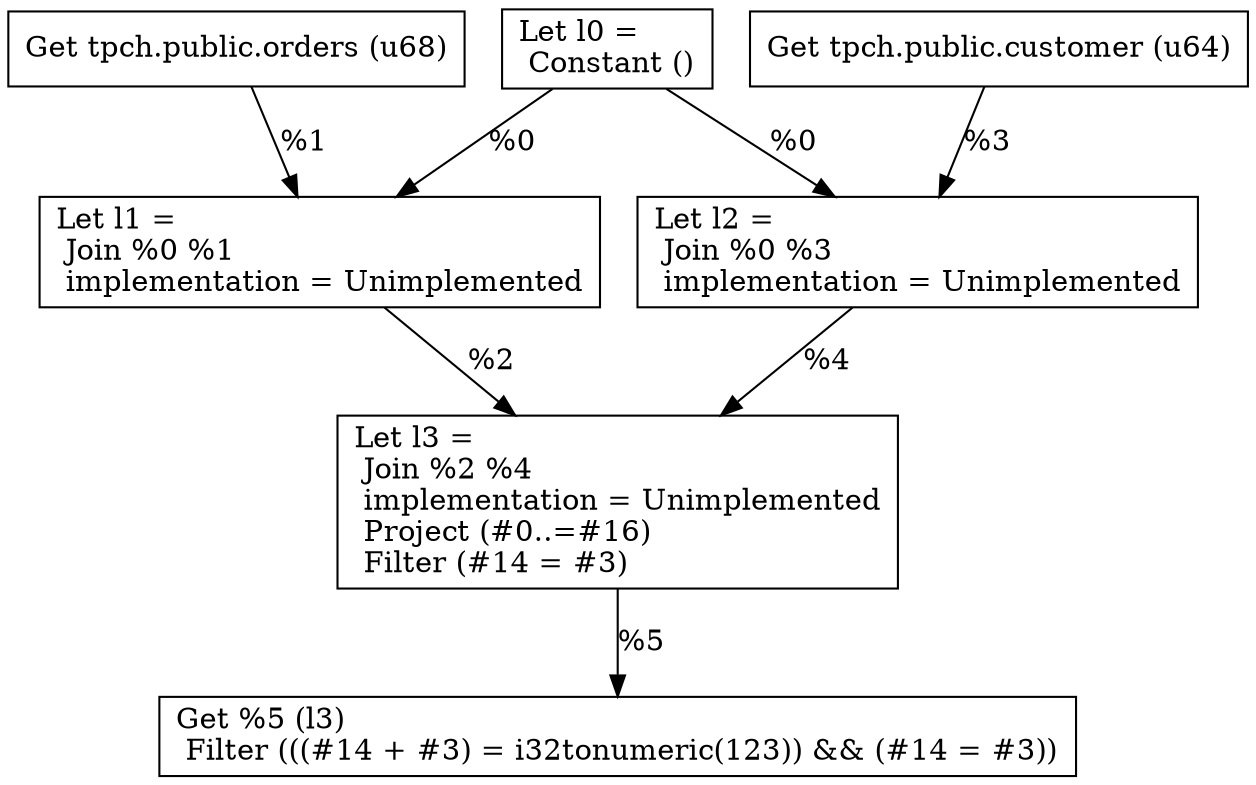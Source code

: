digraph G {
    node0 [shape = record, label="Let l0 =\l Constant ()\l"]
    node1 [shape = record, label=" Get tpch.public.orders (u68)\l"]
    node2 [shape = record, label="Let l1 =\l Join %0 %1\l  implementation = Unimplemented\l"]
    node3 [shape = record, label=" Get tpch.public.customer (u64)\l"]
    node4 [shape = record, label="Let l2 =\l Join %0 %3\l  implementation = Unimplemented\l"]
    node5 [shape = record, label="Let l3 =\l Join %2 %4\l  implementation = Unimplemented\l Project (#0..=#16)\l Filter (#14 = #3)\l"]
    node6 [shape = record, label=" Get %5 (l3)\l Filter (((#14 + #3) = i32tonumeric(123)) && (#14 = #3))\l"]
    node4 -> node5 [label = "%4\l"]
    node2 -> node5 [label = "%2\l"]
    node0 -> node2 [label = "%0\l"]
    node1 -> node2 [label = "%1\l"]
    node0 -> node4 [label = "%0\l"]
    node5 -> node6 [label = "%5\l"]
    node3 -> node4 [label = "%3\l"]
}
